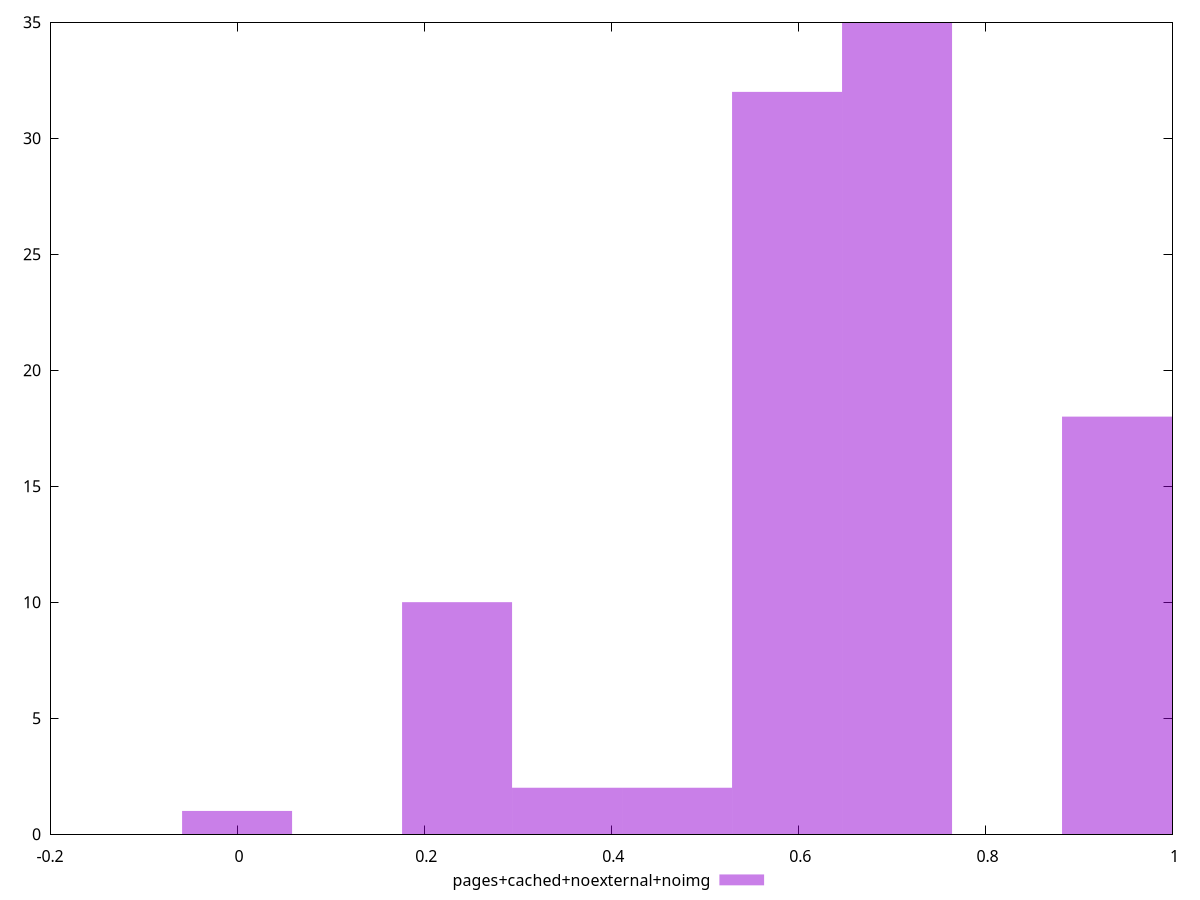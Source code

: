 $_pagesCachedNoexternalNoimg <<EOF
0.587943796153521 32
0.7055325553842252 35
0.9407100738456337 18
0.3527662776921126 2
0.4703550369228168 2
0.2351775184614084 10
0 1
EOF
set key outside below
set terminal pngcairo
set output "report_00005_2020-11-02T22-26-11.212Z/cumulative-layout-shift/pages+cached+noexternal+noimg//hist.png"
set yrange [0:35]
set boxwidth 0.1175887592307042
set style fill transparent solid 0.5 noborder
plot $_pagesCachedNoexternalNoimg title "pages+cached+noexternal+noimg" with boxes ,